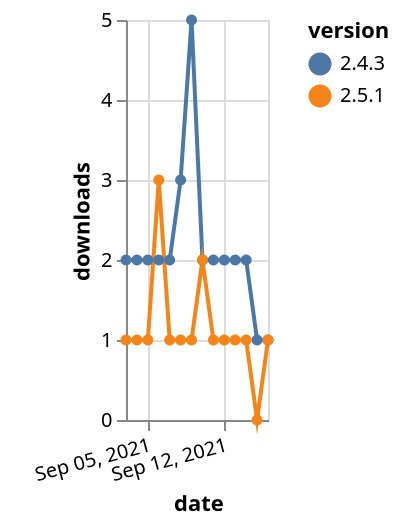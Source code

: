 {"$schema": "https://vega.github.io/schema/vega-lite/v5.json", "description": "A simple bar chart with embedded data.", "data": {"values": [{"date": "2021-09-03", "total": 2967, "delta": 2, "version": "2.4.3"}, {"date": "2021-09-04", "total": 2969, "delta": 2, "version": "2.4.3"}, {"date": "2021-09-05", "total": 2971, "delta": 2, "version": "2.4.3"}, {"date": "2021-09-06", "total": 2973, "delta": 2, "version": "2.4.3"}, {"date": "2021-09-07", "total": 2975, "delta": 2, "version": "2.4.3"}, {"date": "2021-09-08", "total": 2978, "delta": 3, "version": "2.4.3"}, {"date": "2021-09-09", "total": 2983, "delta": 5, "version": "2.4.3"}, {"date": "2021-09-10", "total": 2985, "delta": 2, "version": "2.4.3"}, {"date": "2021-09-11", "total": 2987, "delta": 2, "version": "2.4.3"}, {"date": "2021-09-12", "total": 2989, "delta": 2, "version": "2.4.3"}, {"date": "2021-09-13", "total": 2991, "delta": 2, "version": "2.4.3"}, {"date": "2021-09-14", "total": 2993, "delta": 2, "version": "2.4.3"}, {"date": "2021-09-15", "total": 2994, "delta": 1, "version": "2.4.3"}, {"date": "2021-09-16", "total": 2995, "delta": 1, "version": "2.4.3"}, {"date": "2021-09-03", "total": 240, "delta": 1, "version": "2.5.1"}, {"date": "2021-09-04", "total": 241, "delta": 1, "version": "2.5.1"}, {"date": "2021-09-05", "total": 242, "delta": 1, "version": "2.5.1"}, {"date": "2021-09-06", "total": 245, "delta": 3, "version": "2.5.1"}, {"date": "2021-09-07", "total": 246, "delta": 1, "version": "2.5.1"}, {"date": "2021-09-08", "total": 247, "delta": 1, "version": "2.5.1"}, {"date": "2021-09-09", "total": 248, "delta": 1, "version": "2.5.1"}, {"date": "2021-09-10", "total": 250, "delta": 2, "version": "2.5.1"}, {"date": "2021-09-11", "total": 251, "delta": 1, "version": "2.5.1"}, {"date": "2021-09-12", "total": 252, "delta": 1, "version": "2.5.1"}, {"date": "2021-09-13", "total": 253, "delta": 1, "version": "2.5.1"}, {"date": "2021-09-14", "total": 254, "delta": 1, "version": "2.5.1"}, {"date": "2021-09-15", "total": 254, "delta": 0, "version": "2.5.1"}, {"date": "2021-09-16", "total": 255, "delta": 1, "version": "2.5.1"}]}, "width": "container", "mark": {"type": "line", "point": {"filled": true}}, "encoding": {"x": {"field": "date", "type": "temporal", "timeUnit": "yearmonthdate", "title": "date", "axis": {"labelAngle": -15}}, "y": {"field": "delta", "type": "quantitative", "title": "downloads"}, "color": {"field": "version", "type": "nominal"}, "tooltip": {"field": "delta"}}}
